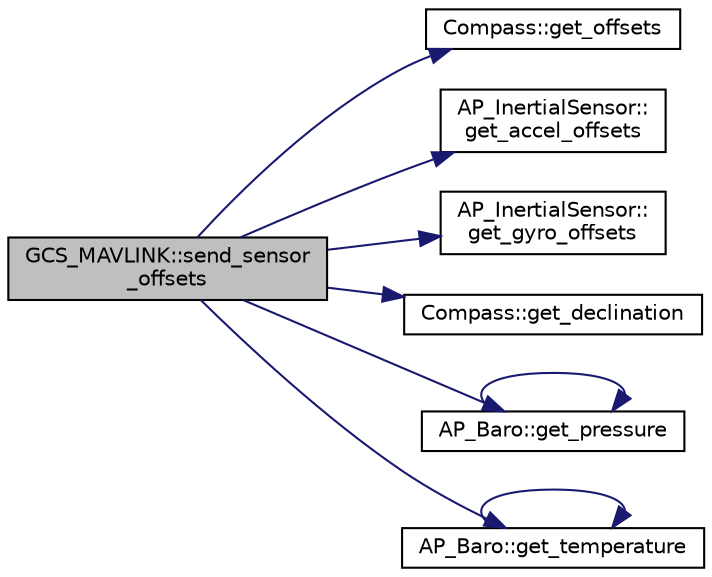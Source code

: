 digraph "GCS_MAVLINK::send_sensor_offsets"
{
 // INTERACTIVE_SVG=YES
  edge [fontname="Helvetica",fontsize="10",labelfontname="Helvetica",labelfontsize="10"];
  node [fontname="Helvetica",fontsize="10",shape=record];
  rankdir="LR";
  Node1 [label="GCS_MAVLINK::send_sensor\l_offsets",height=0.2,width=0.4,color="black", fillcolor="grey75", style="filled", fontcolor="black"];
  Node1 -> Node2 [color="midnightblue",fontsize="10",style="solid",fontname="Helvetica"];
  Node2 [label="Compass::get_offsets",height=0.2,width=0.4,color="black", fillcolor="white", style="filled",URL="$classCompass.html#a6ef45f63ac177793bf38270cef8228cb"];
  Node1 -> Node3 [color="midnightblue",fontsize="10",style="solid",fontname="Helvetica"];
  Node3 [label="AP_InertialSensor::\lget_accel_offsets",height=0.2,width=0.4,color="black", fillcolor="white", style="filled",URL="$classAP__InertialSensor.html#a676ecc5140643be71813993fa62bf6f0"];
  Node1 -> Node4 [color="midnightblue",fontsize="10",style="solid",fontname="Helvetica"];
  Node4 [label="AP_InertialSensor::\lget_gyro_offsets",height=0.2,width=0.4,color="black", fillcolor="white", style="filled",URL="$classAP__InertialSensor.html#a5b17cd4d4b6156fc012976bb5617aa9a"];
  Node1 -> Node5 [color="midnightblue",fontsize="10",style="solid",fontname="Helvetica"];
  Node5 [label="Compass::get_declination",height=0.2,width=0.4,color="black", fillcolor="white", style="filled",URL="$classCompass.html#a5051de1d15ee203600422235ab93c88c"];
  Node1 -> Node6 [color="midnightblue",fontsize="10",style="solid",fontname="Helvetica"];
  Node6 [label="AP_Baro::get_pressure",height=0.2,width=0.4,color="black", fillcolor="white", style="filled",URL="$classAP__Baro.html#aafa0e900262503f0ba84d4cadcf888d7"];
  Node6 -> Node6 [color="midnightblue",fontsize="10",style="solid",fontname="Helvetica"];
  Node1 -> Node7 [color="midnightblue",fontsize="10",style="solid",fontname="Helvetica"];
  Node7 [label="AP_Baro::get_temperature",height=0.2,width=0.4,color="black", fillcolor="white", style="filled",URL="$classAP__Baro.html#a08986d0a15b5b74601f505c9ffb258c2"];
  Node7 -> Node7 [color="midnightblue",fontsize="10",style="solid",fontname="Helvetica"];
}
